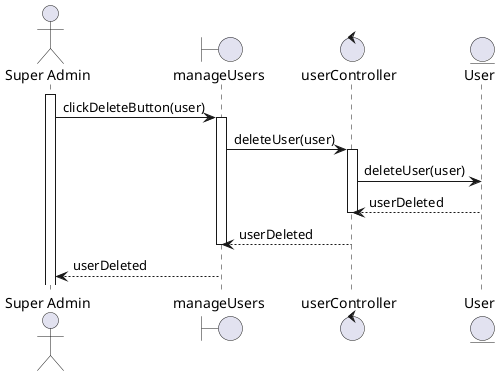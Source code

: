 @startuml delete_user_role_sequence_diagram

actor "Super Admin" as u
boundary manageUsers as v
control userController as c
entity User as m
activate u
u -> v : clickDeleteButton(user)

activate v
v -> c :deleteUser(user)
activate c
c -> m :deleteUser(user)
deactivate m
m --> c: userDeleted
deactivate c
c --> v: userDeleted
deactivate v
v --> u: userDeleted

@enduml